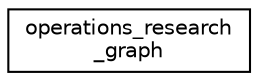 digraph "Graphical Class Hierarchy"
{
 // LATEX_PDF_SIZE
  edge [fontname="Helvetica",fontsize="10",labelfontname="Helvetica",labelfontsize="10"];
  node [fontname="Helvetica",fontsize="10",shape=record];
  rankdir="LR";
  Node0 [label="operations_research\l_graph",height=0.2,width=0.4,color="black", fillcolor="white", style="filled",URL="$classGoogle_1_1OrTools_1_1Graph_1_1operations__research__graph.html",tooltip=" "];
}
